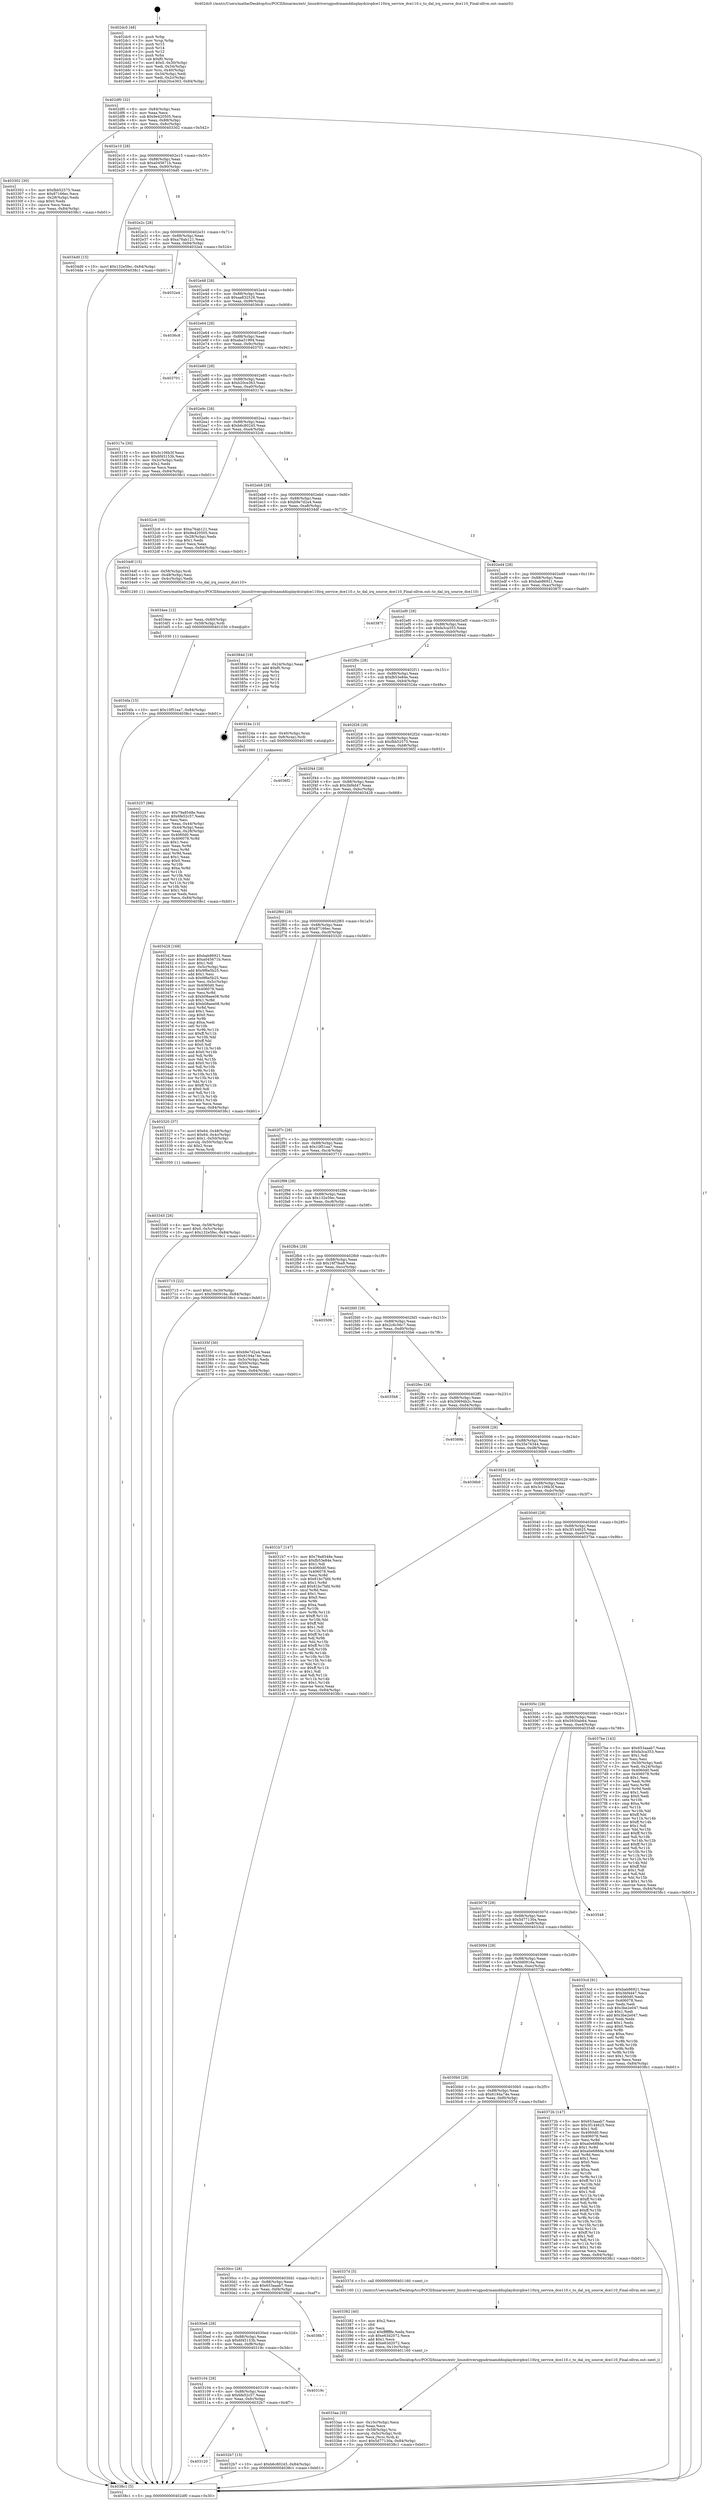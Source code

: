 digraph "0x402dc0" {
  label = "0x402dc0 (/mnt/c/Users/mathe/Desktop/tcc/POCII/binaries/extr_linuxdriversgpudrmamddisplaydcirqdce110irq_service_dce110.c_to_dal_irq_source_dce110_Final-ollvm.out::main(0))"
  labelloc = "t"
  node[shape=record]

  Entry [label="",width=0.3,height=0.3,shape=circle,fillcolor=black,style=filled]
  "0x402df0" [label="{
     0x402df0 [32]\l
     | [instrs]\l
     &nbsp;&nbsp;0x402df0 \<+6\>: mov -0x84(%rbp),%eax\l
     &nbsp;&nbsp;0x402df6 \<+2\>: mov %eax,%ecx\l
     &nbsp;&nbsp;0x402df8 \<+6\>: sub $0x9e420505,%ecx\l
     &nbsp;&nbsp;0x402dfe \<+6\>: mov %eax,-0x88(%rbp)\l
     &nbsp;&nbsp;0x402e04 \<+6\>: mov %ecx,-0x8c(%rbp)\l
     &nbsp;&nbsp;0x402e0a \<+6\>: je 0000000000403302 \<main+0x542\>\l
  }"]
  "0x403302" [label="{
     0x403302 [30]\l
     | [instrs]\l
     &nbsp;&nbsp;0x403302 \<+5\>: mov $0xfbb52575,%eax\l
     &nbsp;&nbsp;0x403307 \<+5\>: mov $0x87166ec,%ecx\l
     &nbsp;&nbsp;0x40330c \<+3\>: mov -0x28(%rbp),%edx\l
     &nbsp;&nbsp;0x40330f \<+3\>: cmp $0x0,%edx\l
     &nbsp;&nbsp;0x403312 \<+3\>: cmove %ecx,%eax\l
     &nbsp;&nbsp;0x403315 \<+6\>: mov %eax,-0x84(%rbp)\l
     &nbsp;&nbsp;0x40331b \<+5\>: jmp 00000000004038c1 \<main+0xb01\>\l
  }"]
  "0x402e10" [label="{
     0x402e10 [28]\l
     | [instrs]\l
     &nbsp;&nbsp;0x402e10 \<+5\>: jmp 0000000000402e15 \<main+0x55\>\l
     &nbsp;&nbsp;0x402e15 \<+6\>: mov -0x88(%rbp),%eax\l
     &nbsp;&nbsp;0x402e1b \<+5\>: sub $0xa045671b,%eax\l
     &nbsp;&nbsp;0x402e20 \<+6\>: mov %eax,-0x90(%rbp)\l
     &nbsp;&nbsp;0x402e26 \<+6\>: je 00000000004034d0 \<main+0x710\>\l
  }"]
  Exit [label="",width=0.3,height=0.3,shape=circle,fillcolor=black,style=filled,peripheries=2]
  "0x4034d0" [label="{
     0x4034d0 [15]\l
     | [instrs]\l
     &nbsp;&nbsp;0x4034d0 \<+10\>: movl $0x132e5fec,-0x84(%rbp)\l
     &nbsp;&nbsp;0x4034da \<+5\>: jmp 00000000004038c1 \<main+0xb01\>\l
  }"]
  "0x402e2c" [label="{
     0x402e2c [28]\l
     | [instrs]\l
     &nbsp;&nbsp;0x402e2c \<+5\>: jmp 0000000000402e31 \<main+0x71\>\l
     &nbsp;&nbsp;0x402e31 \<+6\>: mov -0x88(%rbp),%eax\l
     &nbsp;&nbsp;0x402e37 \<+5\>: sub $0xa76ab121,%eax\l
     &nbsp;&nbsp;0x402e3c \<+6\>: mov %eax,-0x94(%rbp)\l
     &nbsp;&nbsp;0x402e42 \<+6\>: je 00000000004032e4 \<main+0x524\>\l
  }"]
  "0x4034fa" [label="{
     0x4034fa [15]\l
     | [instrs]\l
     &nbsp;&nbsp;0x4034fa \<+10\>: movl $0x10f51ea7,-0x84(%rbp)\l
     &nbsp;&nbsp;0x403504 \<+5\>: jmp 00000000004038c1 \<main+0xb01\>\l
  }"]
  "0x4032e4" [label="{
     0x4032e4\l
  }", style=dashed]
  "0x402e48" [label="{
     0x402e48 [28]\l
     | [instrs]\l
     &nbsp;&nbsp;0x402e48 \<+5\>: jmp 0000000000402e4d \<main+0x8d\>\l
     &nbsp;&nbsp;0x402e4d \<+6\>: mov -0x88(%rbp),%eax\l
     &nbsp;&nbsp;0x402e53 \<+5\>: sub $0xaa832526,%eax\l
     &nbsp;&nbsp;0x402e58 \<+6\>: mov %eax,-0x98(%rbp)\l
     &nbsp;&nbsp;0x402e5e \<+6\>: je 00000000004036c8 \<main+0x908\>\l
  }"]
  "0x4034ee" [label="{
     0x4034ee [12]\l
     | [instrs]\l
     &nbsp;&nbsp;0x4034ee \<+3\>: mov %eax,-0x60(%rbp)\l
     &nbsp;&nbsp;0x4034f1 \<+4\>: mov -0x58(%rbp),%rdi\l
     &nbsp;&nbsp;0x4034f5 \<+5\>: call 0000000000401030 \<free@plt\>\l
     | [calls]\l
     &nbsp;&nbsp;0x401030 \{1\} (unknown)\l
  }"]
  "0x4036c8" [label="{
     0x4036c8\l
  }", style=dashed]
  "0x402e64" [label="{
     0x402e64 [28]\l
     | [instrs]\l
     &nbsp;&nbsp;0x402e64 \<+5\>: jmp 0000000000402e69 \<main+0xa9\>\l
     &nbsp;&nbsp;0x402e69 \<+6\>: mov -0x88(%rbp),%eax\l
     &nbsp;&nbsp;0x402e6f \<+5\>: sub $0xaba31994,%eax\l
     &nbsp;&nbsp;0x402e74 \<+6\>: mov %eax,-0x9c(%rbp)\l
     &nbsp;&nbsp;0x402e7a \<+6\>: je 0000000000403701 \<main+0x941\>\l
  }"]
  "0x4033aa" [label="{
     0x4033aa [35]\l
     | [instrs]\l
     &nbsp;&nbsp;0x4033aa \<+6\>: mov -0x10c(%rbp),%ecx\l
     &nbsp;&nbsp;0x4033b0 \<+3\>: imul %eax,%ecx\l
     &nbsp;&nbsp;0x4033b3 \<+4\>: mov -0x58(%rbp),%rsi\l
     &nbsp;&nbsp;0x4033b7 \<+4\>: movslq -0x5c(%rbp),%rdi\l
     &nbsp;&nbsp;0x4033bb \<+3\>: mov %ecx,(%rsi,%rdi,4)\l
     &nbsp;&nbsp;0x4033be \<+10\>: movl $0x5d77130a,-0x84(%rbp)\l
     &nbsp;&nbsp;0x4033c8 \<+5\>: jmp 00000000004038c1 \<main+0xb01\>\l
  }"]
  "0x403701" [label="{
     0x403701\l
  }", style=dashed]
  "0x402e80" [label="{
     0x402e80 [28]\l
     | [instrs]\l
     &nbsp;&nbsp;0x402e80 \<+5\>: jmp 0000000000402e85 \<main+0xc5\>\l
     &nbsp;&nbsp;0x402e85 \<+6\>: mov -0x88(%rbp),%eax\l
     &nbsp;&nbsp;0x402e8b \<+5\>: sub $0xb20ce363,%eax\l
     &nbsp;&nbsp;0x402e90 \<+6\>: mov %eax,-0xa0(%rbp)\l
     &nbsp;&nbsp;0x402e96 \<+6\>: je 000000000040317e \<main+0x3be\>\l
  }"]
  "0x403382" [label="{
     0x403382 [40]\l
     | [instrs]\l
     &nbsp;&nbsp;0x403382 \<+5\>: mov $0x2,%ecx\l
     &nbsp;&nbsp;0x403387 \<+1\>: cltd\l
     &nbsp;&nbsp;0x403388 \<+2\>: idiv %ecx\l
     &nbsp;&nbsp;0x40338a \<+6\>: imul $0xfffffffe,%edx,%ecx\l
     &nbsp;&nbsp;0x403390 \<+6\>: sub $0xe63d2072,%ecx\l
     &nbsp;&nbsp;0x403396 \<+3\>: add $0x1,%ecx\l
     &nbsp;&nbsp;0x403399 \<+6\>: add $0xe63d2072,%ecx\l
     &nbsp;&nbsp;0x40339f \<+6\>: mov %ecx,-0x10c(%rbp)\l
     &nbsp;&nbsp;0x4033a5 \<+5\>: call 0000000000401160 \<next_i\>\l
     | [calls]\l
     &nbsp;&nbsp;0x401160 \{1\} (/mnt/c/Users/mathe/Desktop/tcc/POCII/binaries/extr_linuxdriversgpudrmamddisplaydcirqdce110irq_service_dce110.c_to_dal_irq_source_dce110_Final-ollvm.out::next_i)\l
  }"]
  "0x40317e" [label="{
     0x40317e [30]\l
     | [instrs]\l
     &nbsp;&nbsp;0x40317e \<+5\>: mov $0x3c106b3f,%eax\l
     &nbsp;&nbsp;0x403183 \<+5\>: mov $0x6f45153b,%ecx\l
     &nbsp;&nbsp;0x403188 \<+3\>: mov -0x2c(%rbp),%edx\l
     &nbsp;&nbsp;0x40318b \<+3\>: cmp $0x2,%edx\l
     &nbsp;&nbsp;0x40318e \<+3\>: cmovne %ecx,%eax\l
     &nbsp;&nbsp;0x403191 \<+6\>: mov %eax,-0x84(%rbp)\l
     &nbsp;&nbsp;0x403197 \<+5\>: jmp 00000000004038c1 \<main+0xb01\>\l
  }"]
  "0x402e9c" [label="{
     0x402e9c [28]\l
     | [instrs]\l
     &nbsp;&nbsp;0x402e9c \<+5\>: jmp 0000000000402ea1 \<main+0xe1\>\l
     &nbsp;&nbsp;0x402ea1 \<+6\>: mov -0x88(%rbp),%eax\l
     &nbsp;&nbsp;0x402ea7 \<+5\>: sub $0xb6c80245,%eax\l
     &nbsp;&nbsp;0x402eac \<+6\>: mov %eax,-0xa4(%rbp)\l
     &nbsp;&nbsp;0x402eb2 \<+6\>: je 00000000004032c6 \<main+0x506\>\l
  }"]
  "0x4038c1" [label="{
     0x4038c1 [5]\l
     | [instrs]\l
     &nbsp;&nbsp;0x4038c1 \<+5\>: jmp 0000000000402df0 \<main+0x30\>\l
  }"]
  "0x402dc0" [label="{
     0x402dc0 [48]\l
     | [instrs]\l
     &nbsp;&nbsp;0x402dc0 \<+1\>: push %rbp\l
     &nbsp;&nbsp;0x402dc1 \<+3\>: mov %rsp,%rbp\l
     &nbsp;&nbsp;0x402dc4 \<+2\>: push %r15\l
     &nbsp;&nbsp;0x402dc6 \<+2\>: push %r14\l
     &nbsp;&nbsp;0x402dc8 \<+2\>: push %r12\l
     &nbsp;&nbsp;0x402dca \<+1\>: push %rbx\l
     &nbsp;&nbsp;0x402dcb \<+7\>: sub $0xf0,%rsp\l
     &nbsp;&nbsp;0x402dd2 \<+7\>: movl $0x0,-0x30(%rbp)\l
     &nbsp;&nbsp;0x402dd9 \<+3\>: mov %edi,-0x34(%rbp)\l
     &nbsp;&nbsp;0x402ddc \<+4\>: mov %rsi,-0x40(%rbp)\l
     &nbsp;&nbsp;0x402de0 \<+3\>: mov -0x34(%rbp),%edi\l
     &nbsp;&nbsp;0x402de3 \<+3\>: mov %edi,-0x2c(%rbp)\l
     &nbsp;&nbsp;0x402de6 \<+10\>: movl $0xb20ce363,-0x84(%rbp)\l
  }"]
  "0x403345" [label="{
     0x403345 [26]\l
     | [instrs]\l
     &nbsp;&nbsp;0x403345 \<+4\>: mov %rax,-0x58(%rbp)\l
     &nbsp;&nbsp;0x403349 \<+7\>: movl $0x0,-0x5c(%rbp)\l
     &nbsp;&nbsp;0x403350 \<+10\>: movl $0x132e5fec,-0x84(%rbp)\l
     &nbsp;&nbsp;0x40335a \<+5\>: jmp 00000000004038c1 \<main+0xb01\>\l
  }"]
  "0x4032c6" [label="{
     0x4032c6 [30]\l
     | [instrs]\l
     &nbsp;&nbsp;0x4032c6 \<+5\>: mov $0xa76ab121,%eax\l
     &nbsp;&nbsp;0x4032cb \<+5\>: mov $0x9e420505,%ecx\l
     &nbsp;&nbsp;0x4032d0 \<+3\>: mov -0x28(%rbp),%edx\l
     &nbsp;&nbsp;0x4032d3 \<+3\>: cmp $0x1,%edx\l
     &nbsp;&nbsp;0x4032d6 \<+3\>: cmovl %ecx,%eax\l
     &nbsp;&nbsp;0x4032d9 \<+6\>: mov %eax,-0x84(%rbp)\l
     &nbsp;&nbsp;0x4032df \<+5\>: jmp 00000000004038c1 \<main+0xb01\>\l
  }"]
  "0x402eb8" [label="{
     0x402eb8 [28]\l
     | [instrs]\l
     &nbsp;&nbsp;0x402eb8 \<+5\>: jmp 0000000000402ebd \<main+0xfd\>\l
     &nbsp;&nbsp;0x402ebd \<+6\>: mov -0x88(%rbp),%eax\l
     &nbsp;&nbsp;0x402ec3 \<+5\>: sub $0xb9e7d2a4,%eax\l
     &nbsp;&nbsp;0x402ec8 \<+6\>: mov %eax,-0xa8(%rbp)\l
     &nbsp;&nbsp;0x402ece \<+6\>: je 00000000004034df \<main+0x71f\>\l
  }"]
  "0x403120" [label="{
     0x403120\l
  }", style=dashed]
  "0x4034df" [label="{
     0x4034df [15]\l
     | [instrs]\l
     &nbsp;&nbsp;0x4034df \<+4\>: mov -0x58(%rbp),%rdi\l
     &nbsp;&nbsp;0x4034e3 \<+3\>: mov -0x48(%rbp),%esi\l
     &nbsp;&nbsp;0x4034e6 \<+3\>: mov -0x4c(%rbp),%edx\l
     &nbsp;&nbsp;0x4034e9 \<+5\>: call 0000000000401240 \<to_dal_irq_source_dce110\>\l
     | [calls]\l
     &nbsp;&nbsp;0x401240 \{1\} (/mnt/c/Users/mathe/Desktop/tcc/POCII/binaries/extr_linuxdriversgpudrmamddisplaydcirqdce110irq_service_dce110.c_to_dal_irq_source_dce110_Final-ollvm.out::to_dal_irq_source_dce110)\l
  }"]
  "0x402ed4" [label="{
     0x402ed4 [28]\l
     | [instrs]\l
     &nbsp;&nbsp;0x402ed4 \<+5\>: jmp 0000000000402ed9 \<main+0x119\>\l
     &nbsp;&nbsp;0x402ed9 \<+6\>: mov -0x88(%rbp),%eax\l
     &nbsp;&nbsp;0x402edf \<+5\>: sub $0xbab86921,%eax\l
     &nbsp;&nbsp;0x402ee4 \<+6\>: mov %eax,-0xac(%rbp)\l
     &nbsp;&nbsp;0x402eea \<+6\>: je 000000000040387f \<main+0xabf\>\l
  }"]
  "0x4032b7" [label="{
     0x4032b7 [15]\l
     | [instrs]\l
     &nbsp;&nbsp;0x4032b7 \<+10\>: movl $0xb6c80245,-0x84(%rbp)\l
     &nbsp;&nbsp;0x4032c1 \<+5\>: jmp 00000000004038c1 \<main+0xb01\>\l
  }"]
  "0x40387f" [label="{
     0x40387f\l
  }", style=dashed]
  "0x402ef0" [label="{
     0x402ef0 [28]\l
     | [instrs]\l
     &nbsp;&nbsp;0x402ef0 \<+5\>: jmp 0000000000402ef5 \<main+0x135\>\l
     &nbsp;&nbsp;0x402ef5 \<+6\>: mov -0x88(%rbp),%eax\l
     &nbsp;&nbsp;0x402efb \<+5\>: sub $0xfa3ca353,%eax\l
     &nbsp;&nbsp;0x402f00 \<+6\>: mov %eax,-0xb0(%rbp)\l
     &nbsp;&nbsp;0x402f06 \<+6\>: je 000000000040384d \<main+0xa8d\>\l
  }"]
  "0x403104" [label="{
     0x403104 [28]\l
     | [instrs]\l
     &nbsp;&nbsp;0x403104 \<+5\>: jmp 0000000000403109 \<main+0x349\>\l
     &nbsp;&nbsp;0x403109 \<+6\>: mov -0x88(%rbp),%eax\l
     &nbsp;&nbsp;0x40310f \<+5\>: sub $0x6fe52c57,%eax\l
     &nbsp;&nbsp;0x403114 \<+6\>: mov %eax,-0xfc(%rbp)\l
     &nbsp;&nbsp;0x40311a \<+6\>: je 00000000004032b7 \<main+0x4f7\>\l
  }"]
  "0x40384d" [label="{
     0x40384d [19]\l
     | [instrs]\l
     &nbsp;&nbsp;0x40384d \<+3\>: mov -0x24(%rbp),%eax\l
     &nbsp;&nbsp;0x403850 \<+7\>: add $0xf0,%rsp\l
     &nbsp;&nbsp;0x403857 \<+1\>: pop %rbx\l
     &nbsp;&nbsp;0x403858 \<+2\>: pop %r12\l
     &nbsp;&nbsp;0x40385a \<+2\>: pop %r14\l
     &nbsp;&nbsp;0x40385c \<+2\>: pop %r15\l
     &nbsp;&nbsp;0x40385e \<+1\>: pop %rbp\l
     &nbsp;&nbsp;0x40385f \<+1\>: ret\l
  }"]
  "0x402f0c" [label="{
     0x402f0c [28]\l
     | [instrs]\l
     &nbsp;&nbsp;0x402f0c \<+5\>: jmp 0000000000402f11 \<main+0x151\>\l
     &nbsp;&nbsp;0x402f11 \<+6\>: mov -0x88(%rbp),%eax\l
     &nbsp;&nbsp;0x402f17 \<+5\>: sub $0xfb53e84e,%eax\l
     &nbsp;&nbsp;0x402f1c \<+6\>: mov %eax,-0xb4(%rbp)\l
     &nbsp;&nbsp;0x402f22 \<+6\>: je 000000000040324a \<main+0x48a\>\l
  }"]
  "0x40319c" [label="{
     0x40319c\l
  }", style=dashed]
  "0x40324a" [label="{
     0x40324a [13]\l
     | [instrs]\l
     &nbsp;&nbsp;0x40324a \<+4\>: mov -0x40(%rbp),%rax\l
     &nbsp;&nbsp;0x40324e \<+4\>: mov 0x8(%rax),%rdi\l
     &nbsp;&nbsp;0x403252 \<+5\>: call 0000000000401060 \<atoi@plt\>\l
     | [calls]\l
     &nbsp;&nbsp;0x401060 \{1\} (unknown)\l
  }"]
  "0x402f28" [label="{
     0x402f28 [28]\l
     | [instrs]\l
     &nbsp;&nbsp;0x402f28 \<+5\>: jmp 0000000000402f2d \<main+0x16d\>\l
     &nbsp;&nbsp;0x402f2d \<+6\>: mov -0x88(%rbp),%eax\l
     &nbsp;&nbsp;0x402f33 \<+5\>: sub $0xfbb52575,%eax\l
     &nbsp;&nbsp;0x402f38 \<+6\>: mov %eax,-0xb8(%rbp)\l
     &nbsp;&nbsp;0x402f3e \<+6\>: je 00000000004036f2 \<main+0x932\>\l
  }"]
  "0x4030e8" [label="{
     0x4030e8 [28]\l
     | [instrs]\l
     &nbsp;&nbsp;0x4030e8 \<+5\>: jmp 00000000004030ed \<main+0x32d\>\l
     &nbsp;&nbsp;0x4030ed \<+6\>: mov -0x88(%rbp),%eax\l
     &nbsp;&nbsp;0x4030f3 \<+5\>: sub $0x6f45153b,%eax\l
     &nbsp;&nbsp;0x4030f8 \<+6\>: mov %eax,-0xf8(%rbp)\l
     &nbsp;&nbsp;0x4030fe \<+6\>: je 000000000040319c \<main+0x3dc\>\l
  }"]
  "0x4036f2" [label="{
     0x4036f2\l
  }", style=dashed]
  "0x402f44" [label="{
     0x402f44 [28]\l
     | [instrs]\l
     &nbsp;&nbsp;0x402f44 \<+5\>: jmp 0000000000402f49 \<main+0x189\>\l
     &nbsp;&nbsp;0x402f49 \<+6\>: mov -0x88(%rbp),%eax\l
     &nbsp;&nbsp;0x402f4f \<+5\>: sub $0x3bf4d47,%eax\l
     &nbsp;&nbsp;0x402f54 \<+6\>: mov %eax,-0xbc(%rbp)\l
     &nbsp;&nbsp;0x402f5a \<+6\>: je 0000000000403428 \<main+0x668\>\l
  }"]
  "0x4038b7" [label="{
     0x4038b7\l
  }", style=dashed]
  "0x403428" [label="{
     0x403428 [168]\l
     | [instrs]\l
     &nbsp;&nbsp;0x403428 \<+5\>: mov $0xbab86921,%eax\l
     &nbsp;&nbsp;0x40342d \<+5\>: mov $0xa045671b,%ecx\l
     &nbsp;&nbsp;0x403432 \<+2\>: mov $0x1,%dl\l
     &nbsp;&nbsp;0x403434 \<+3\>: mov -0x5c(%rbp),%esi\l
     &nbsp;&nbsp;0x403437 \<+6\>: add $0x9f6e5b25,%esi\l
     &nbsp;&nbsp;0x40343d \<+3\>: add $0x1,%esi\l
     &nbsp;&nbsp;0x403440 \<+6\>: sub $0x9f6e5b25,%esi\l
     &nbsp;&nbsp;0x403446 \<+3\>: mov %esi,-0x5c(%rbp)\l
     &nbsp;&nbsp;0x403449 \<+7\>: mov 0x4060d0,%esi\l
     &nbsp;&nbsp;0x403450 \<+7\>: mov 0x406078,%edi\l
     &nbsp;&nbsp;0x403457 \<+3\>: mov %esi,%r8d\l
     &nbsp;&nbsp;0x40345a \<+7\>: sub $0xb08aee08,%r8d\l
     &nbsp;&nbsp;0x403461 \<+4\>: sub $0x1,%r8d\l
     &nbsp;&nbsp;0x403465 \<+7\>: add $0xb08aee08,%r8d\l
     &nbsp;&nbsp;0x40346c \<+4\>: imul %r8d,%esi\l
     &nbsp;&nbsp;0x403470 \<+3\>: and $0x1,%esi\l
     &nbsp;&nbsp;0x403473 \<+3\>: cmp $0x0,%esi\l
     &nbsp;&nbsp;0x403476 \<+4\>: sete %r9b\l
     &nbsp;&nbsp;0x40347a \<+3\>: cmp $0xa,%edi\l
     &nbsp;&nbsp;0x40347d \<+4\>: setl %r10b\l
     &nbsp;&nbsp;0x403481 \<+3\>: mov %r9b,%r11b\l
     &nbsp;&nbsp;0x403484 \<+4\>: xor $0xff,%r11b\l
     &nbsp;&nbsp;0x403488 \<+3\>: mov %r10b,%bl\l
     &nbsp;&nbsp;0x40348b \<+3\>: xor $0xff,%bl\l
     &nbsp;&nbsp;0x40348e \<+3\>: xor $0x0,%dl\l
     &nbsp;&nbsp;0x403491 \<+3\>: mov %r11b,%r14b\l
     &nbsp;&nbsp;0x403494 \<+4\>: and $0x0,%r14b\l
     &nbsp;&nbsp;0x403498 \<+3\>: and %dl,%r9b\l
     &nbsp;&nbsp;0x40349b \<+3\>: mov %bl,%r15b\l
     &nbsp;&nbsp;0x40349e \<+4\>: and $0x0,%r15b\l
     &nbsp;&nbsp;0x4034a2 \<+3\>: and %dl,%r10b\l
     &nbsp;&nbsp;0x4034a5 \<+3\>: or %r9b,%r14b\l
     &nbsp;&nbsp;0x4034a8 \<+3\>: or %r10b,%r15b\l
     &nbsp;&nbsp;0x4034ab \<+3\>: xor %r15b,%r14b\l
     &nbsp;&nbsp;0x4034ae \<+3\>: or %bl,%r11b\l
     &nbsp;&nbsp;0x4034b1 \<+4\>: xor $0xff,%r11b\l
     &nbsp;&nbsp;0x4034b5 \<+3\>: or $0x0,%dl\l
     &nbsp;&nbsp;0x4034b8 \<+3\>: and %dl,%r11b\l
     &nbsp;&nbsp;0x4034bb \<+3\>: or %r11b,%r14b\l
     &nbsp;&nbsp;0x4034be \<+4\>: test $0x1,%r14b\l
     &nbsp;&nbsp;0x4034c2 \<+3\>: cmovne %ecx,%eax\l
     &nbsp;&nbsp;0x4034c5 \<+6\>: mov %eax,-0x84(%rbp)\l
     &nbsp;&nbsp;0x4034cb \<+5\>: jmp 00000000004038c1 \<main+0xb01\>\l
  }"]
  "0x402f60" [label="{
     0x402f60 [28]\l
     | [instrs]\l
     &nbsp;&nbsp;0x402f60 \<+5\>: jmp 0000000000402f65 \<main+0x1a5\>\l
     &nbsp;&nbsp;0x402f65 \<+6\>: mov -0x88(%rbp),%eax\l
     &nbsp;&nbsp;0x402f6b \<+5\>: sub $0x87166ec,%eax\l
     &nbsp;&nbsp;0x402f70 \<+6\>: mov %eax,-0xc0(%rbp)\l
     &nbsp;&nbsp;0x402f76 \<+6\>: je 0000000000403320 \<main+0x560\>\l
  }"]
  "0x4030cc" [label="{
     0x4030cc [28]\l
     | [instrs]\l
     &nbsp;&nbsp;0x4030cc \<+5\>: jmp 00000000004030d1 \<main+0x311\>\l
     &nbsp;&nbsp;0x4030d1 \<+6\>: mov -0x88(%rbp),%eax\l
     &nbsp;&nbsp;0x4030d7 \<+5\>: sub $0x653aaab7,%eax\l
     &nbsp;&nbsp;0x4030dc \<+6\>: mov %eax,-0xf4(%rbp)\l
     &nbsp;&nbsp;0x4030e2 \<+6\>: je 00000000004038b7 \<main+0xaf7\>\l
  }"]
  "0x403320" [label="{
     0x403320 [37]\l
     | [instrs]\l
     &nbsp;&nbsp;0x403320 \<+7\>: movl $0x64,-0x48(%rbp)\l
     &nbsp;&nbsp;0x403327 \<+7\>: movl $0x64,-0x4c(%rbp)\l
     &nbsp;&nbsp;0x40332e \<+7\>: movl $0x1,-0x50(%rbp)\l
     &nbsp;&nbsp;0x403335 \<+4\>: movslq -0x50(%rbp),%rax\l
     &nbsp;&nbsp;0x403339 \<+4\>: shl $0x2,%rax\l
     &nbsp;&nbsp;0x40333d \<+3\>: mov %rax,%rdi\l
     &nbsp;&nbsp;0x403340 \<+5\>: call 0000000000401050 \<malloc@plt\>\l
     | [calls]\l
     &nbsp;&nbsp;0x401050 \{1\} (unknown)\l
  }"]
  "0x402f7c" [label="{
     0x402f7c [28]\l
     | [instrs]\l
     &nbsp;&nbsp;0x402f7c \<+5\>: jmp 0000000000402f81 \<main+0x1c1\>\l
     &nbsp;&nbsp;0x402f81 \<+6\>: mov -0x88(%rbp),%eax\l
     &nbsp;&nbsp;0x402f87 \<+5\>: sub $0x10f51ea7,%eax\l
     &nbsp;&nbsp;0x402f8c \<+6\>: mov %eax,-0xc4(%rbp)\l
     &nbsp;&nbsp;0x402f92 \<+6\>: je 0000000000403715 \<main+0x955\>\l
  }"]
  "0x40337d" [label="{
     0x40337d [5]\l
     | [instrs]\l
     &nbsp;&nbsp;0x40337d \<+5\>: call 0000000000401160 \<next_i\>\l
     | [calls]\l
     &nbsp;&nbsp;0x401160 \{1\} (/mnt/c/Users/mathe/Desktop/tcc/POCII/binaries/extr_linuxdriversgpudrmamddisplaydcirqdce110irq_service_dce110.c_to_dal_irq_source_dce110_Final-ollvm.out::next_i)\l
  }"]
  "0x403715" [label="{
     0x403715 [22]\l
     | [instrs]\l
     &nbsp;&nbsp;0x403715 \<+7\>: movl $0x0,-0x30(%rbp)\l
     &nbsp;&nbsp;0x40371c \<+10\>: movl $0x5fd0916a,-0x84(%rbp)\l
     &nbsp;&nbsp;0x403726 \<+5\>: jmp 00000000004038c1 \<main+0xb01\>\l
  }"]
  "0x402f98" [label="{
     0x402f98 [28]\l
     | [instrs]\l
     &nbsp;&nbsp;0x402f98 \<+5\>: jmp 0000000000402f9d \<main+0x1dd\>\l
     &nbsp;&nbsp;0x402f9d \<+6\>: mov -0x88(%rbp),%eax\l
     &nbsp;&nbsp;0x402fa3 \<+5\>: sub $0x132e5fec,%eax\l
     &nbsp;&nbsp;0x402fa8 \<+6\>: mov %eax,-0xc8(%rbp)\l
     &nbsp;&nbsp;0x402fae \<+6\>: je 000000000040335f \<main+0x59f\>\l
  }"]
  "0x4030b0" [label="{
     0x4030b0 [28]\l
     | [instrs]\l
     &nbsp;&nbsp;0x4030b0 \<+5\>: jmp 00000000004030b5 \<main+0x2f5\>\l
     &nbsp;&nbsp;0x4030b5 \<+6\>: mov -0x88(%rbp),%eax\l
     &nbsp;&nbsp;0x4030bb \<+5\>: sub $0x6194a74e,%eax\l
     &nbsp;&nbsp;0x4030c0 \<+6\>: mov %eax,-0xf0(%rbp)\l
     &nbsp;&nbsp;0x4030c6 \<+6\>: je 000000000040337d \<main+0x5bd\>\l
  }"]
  "0x40335f" [label="{
     0x40335f [30]\l
     | [instrs]\l
     &nbsp;&nbsp;0x40335f \<+5\>: mov $0xb9e7d2a4,%eax\l
     &nbsp;&nbsp;0x403364 \<+5\>: mov $0x6194a74e,%ecx\l
     &nbsp;&nbsp;0x403369 \<+3\>: mov -0x5c(%rbp),%edx\l
     &nbsp;&nbsp;0x40336c \<+3\>: cmp -0x50(%rbp),%edx\l
     &nbsp;&nbsp;0x40336f \<+3\>: cmovl %ecx,%eax\l
     &nbsp;&nbsp;0x403372 \<+6\>: mov %eax,-0x84(%rbp)\l
     &nbsp;&nbsp;0x403378 \<+5\>: jmp 00000000004038c1 \<main+0xb01\>\l
  }"]
  "0x402fb4" [label="{
     0x402fb4 [28]\l
     | [instrs]\l
     &nbsp;&nbsp;0x402fb4 \<+5\>: jmp 0000000000402fb9 \<main+0x1f9\>\l
     &nbsp;&nbsp;0x402fb9 \<+6\>: mov -0x88(%rbp),%eax\l
     &nbsp;&nbsp;0x402fbf \<+5\>: sub $0x16f7fea9,%eax\l
     &nbsp;&nbsp;0x402fc4 \<+6\>: mov %eax,-0xcc(%rbp)\l
     &nbsp;&nbsp;0x402fca \<+6\>: je 0000000000403509 \<main+0x749\>\l
  }"]
  "0x40372b" [label="{
     0x40372b [147]\l
     | [instrs]\l
     &nbsp;&nbsp;0x40372b \<+5\>: mov $0x653aaab7,%eax\l
     &nbsp;&nbsp;0x403730 \<+5\>: mov $0x3f144625,%ecx\l
     &nbsp;&nbsp;0x403735 \<+2\>: mov $0x1,%dl\l
     &nbsp;&nbsp;0x403737 \<+7\>: mov 0x4060d0,%esi\l
     &nbsp;&nbsp;0x40373e \<+7\>: mov 0x406078,%edi\l
     &nbsp;&nbsp;0x403745 \<+3\>: mov %esi,%r8d\l
     &nbsp;&nbsp;0x403748 \<+7\>: sub $0xa0e688de,%r8d\l
     &nbsp;&nbsp;0x40374f \<+4\>: sub $0x1,%r8d\l
     &nbsp;&nbsp;0x403753 \<+7\>: add $0xa0e688de,%r8d\l
     &nbsp;&nbsp;0x40375a \<+4\>: imul %r8d,%esi\l
     &nbsp;&nbsp;0x40375e \<+3\>: and $0x1,%esi\l
     &nbsp;&nbsp;0x403761 \<+3\>: cmp $0x0,%esi\l
     &nbsp;&nbsp;0x403764 \<+4\>: sete %r9b\l
     &nbsp;&nbsp;0x403768 \<+3\>: cmp $0xa,%edi\l
     &nbsp;&nbsp;0x40376b \<+4\>: setl %r10b\l
     &nbsp;&nbsp;0x40376f \<+3\>: mov %r9b,%r11b\l
     &nbsp;&nbsp;0x403772 \<+4\>: xor $0xff,%r11b\l
     &nbsp;&nbsp;0x403776 \<+3\>: mov %r10b,%bl\l
     &nbsp;&nbsp;0x403779 \<+3\>: xor $0xff,%bl\l
     &nbsp;&nbsp;0x40377c \<+3\>: xor $0x1,%dl\l
     &nbsp;&nbsp;0x40377f \<+3\>: mov %r11b,%r14b\l
     &nbsp;&nbsp;0x403782 \<+4\>: and $0xff,%r14b\l
     &nbsp;&nbsp;0x403786 \<+3\>: and %dl,%r9b\l
     &nbsp;&nbsp;0x403789 \<+3\>: mov %bl,%r15b\l
     &nbsp;&nbsp;0x40378c \<+4\>: and $0xff,%r15b\l
     &nbsp;&nbsp;0x403790 \<+3\>: and %dl,%r10b\l
     &nbsp;&nbsp;0x403793 \<+3\>: or %r9b,%r14b\l
     &nbsp;&nbsp;0x403796 \<+3\>: or %r10b,%r15b\l
     &nbsp;&nbsp;0x403799 \<+3\>: xor %r15b,%r14b\l
     &nbsp;&nbsp;0x40379c \<+3\>: or %bl,%r11b\l
     &nbsp;&nbsp;0x40379f \<+4\>: xor $0xff,%r11b\l
     &nbsp;&nbsp;0x4037a3 \<+3\>: or $0x1,%dl\l
     &nbsp;&nbsp;0x4037a6 \<+3\>: and %dl,%r11b\l
     &nbsp;&nbsp;0x4037a9 \<+3\>: or %r11b,%r14b\l
     &nbsp;&nbsp;0x4037ac \<+4\>: test $0x1,%r14b\l
     &nbsp;&nbsp;0x4037b0 \<+3\>: cmovne %ecx,%eax\l
     &nbsp;&nbsp;0x4037b3 \<+6\>: mov %eax,-0x84(%rbp)\l
     &nbsp;&nbsp;0x4037b9 \<+5\>: jmp 00000000004038c1 \<main+0xb01\>\l
  }"]
  "0x403509" [label="{
     0x403509\l
  }", style=dashed]
  "0x402fd0" [label="{
     0x402fd0 [28]\l
     | [instrs]\l
     &nbsp;&nbsp;0x402fd0 \<+5\>: jmp 0000000000402fd5 \<main+0x215\>\l
     &nbsp;&nbsp;0x402fd5 \<+6\>: mov -0x88(%rbp),%eax\l
     &nbsp;&nbsp;0x402fdb \<+5\>: sub $0x2c6c56c7,%eax\l
     &nbsp;&nbsp;0x402fe0 \<+6\>: mov %eax,-0xd0(%rbp)\l
     &nbsp;&nbsp;0x402fe6 \<+6\>: je 00000000004035b6 \<main+0x7f6\>\l
  }"]
  "0x403094" [label="{
     0x403094 [28]\l
     | [instrs]\l
     &nbsp;&nbsp;0x403094 \<+5\>: jmp 0000000000403099 \<main+0x2d9\>\l
     &nbsp;&nbsp;0x403099 \<+6\>: mov -0x88(%rbp),%eax\l
     &nbsp;&nbsp;0x40309f \<+5\>: sub $0x5fd0916a,%eax\l
     &nbsp;&nbsp;0x4030a4 \<+6\>: mov %eax,-0xec(%rbp)\l
     &nbsp;&nbsp;0x4030aa \<+6\>: je 000000000040372b \<main+0x96b\>\l
  }"]
  "0x4035b6" [label="{
     0x4035b6\l
  }", style=dashed]
  "0x402fec" [label="{
     0x402fec [28]\l
     | [instrs]\l
     &nbsp;&nbsp;0x402fec \<+5\>: jmp 0000000000402ff1 \<main+0x231\>\l
     &nbsp;&nbsp;0x402ff1 \<+6\>: mov -0x88(%rbp),%eax\l
     &nbsp;&nbsp;0x402ff7 \<+5\>: sub $0x30694b2c,%eax\l
     &nbsp;&nbsp;0x402ffc \<+6\>: mov %eax,-0xd4(%rbp)\l
     &nbsp;&nbsp;0x403002 \<+6\>: je 000000000040389b \<main+0xadb\>\l
  }"]
  "0x4033cd" [label="{
     0x4033cd [91]\l
     | [instrs]\l
     &nbsp;&nbsp;0x4033cd \<+5\>: mov $0xbab86921,%eax\l
     &nbsp;&nbsp;0x4033d2 \<+5\>: mov $0x3bf4d47,%ecx\l
     &nbsp;&nbsp;0x4033d7 \<+7\>: mov 0x4060d0,%edx\l
     &nbsp;&nbsp;0x4033de \<+7\>: mov 0x406078,%esi\l
     &nbsp;&nbsp;0x4033e5 \<+2\>: mov %edx,%edi\l
     &nbsp;&nbsp;0x4033e7 \<+6\>: sub $0x3be2e047,%edi\l
     &nbsp;&nbsp;0x4033ed \<+3\>: sub $0x1,%edi\l
     &nbsp;&nbsp;0x4033f0 \<+6\>: add $0x3be2e047,%edi\l
     &nbsp;&nbsp;0x4033f6 \<+3\>: imul %edi,%edx\l
     &nbsp;&nbsp;0x4033f9 \<+3\>: and $0x1,%edx\l
     &nbsp;&nbsp;0x4033fc \<+3\>: cmp $0x0,%edx\l
     &nbsp;&nbsp;0x4033ff \<+4\>: sete %r8b\l
     &nbsp;&nbsp;0x403403 \<+3\>: cmp $0xa,%esi\l
     &nbsp;&nbsp;0x403406 \<+4\>: setl %r9b\l
     &nbsp;&nbsp;0x40340a \<+3\>: mov %r8b,%r10b\l
     &nbsp;&nbsp;0x40340d \<+3\>: and %r9b,%r10b\l
     &nbsp;&nbsp;0x403410 \<+3\>: xor %r9b,%r8b\l
     &nbsp;&nbsp;0x403413 \<+3\>: or %r8b,%r10b\l
     &nbsp;&nbsp;0x403416 \<+4\>: test $0x1,%r10b\l
     &nbsp;&nbsp;0x40341a \<+3\>: cmovne %ecx,%eax\l
     &nbsp;&nbsp;0x40341d \<+6\>: mov %eax,-0x84(%rbp)\l
     &nbsp;&nbsp;0x403423 \<+5\>: jmp 00000000004038c1 \<main+0xb01\>\l
  }"]
  "0x40389b" [label="{
     0x40389b\l
  }", style=dashed]
  "0x403008" [label="{
     0x403008 [28]\l
     | [instrs]\l
     &nbsp;&nbsp;0x403008 \<+5\>: jmp 000000000040300d \<main+0x24d\>\l
     &nbsp;&nbsp;0x40300d \<+6\>: mov -0x88(%rbp),%eax\l
     &nbsp;&nbsp;0x403013 \<+5\>: sub $0x35e76344,%eax\l
     &nbsp;&nbsp;0x403018 \<+6\>: mov %eax,-0xd8(%rbp)\l
     &nbsp;&nbsp;0x40301e \<+6\>: je 00000000004036b9 \<main+0x8f9\>\l
  }"]
  "0x403078" [label="{
     0x403078 [28]\l
     | [instrs]\l
     &nbsp;&nbsp;0x403078 \<+5\>: jmp 000000000040307d \<main+0x2bd\>\l
     &nbsp;&nbsp;0x40307d \<+6\>: mov -0x88(%rbp),%eax\l
     &nbsp;&nbsp;0x403083 \<+5\>: sub $0x5d77130a,%eax\l
     &nbsp;&nbsp;0x403088 \<+6\>: mov %eax,-0xe8(%rbp)\l
     &nbsp;&nbsp;0x40308e \<+6\>: je 00000000004033cd \<main+0x60d\>\l
  }"]
  "0x4036b9" [label="{
     0x4036b9\l
  }", style=dashed]
  "0x403024" [label="{
     0x403024 [28]\l
     | [instrs]\l
     &nbsp;&nbsp;0x403024 \<+5\>: jmp 0000000000403029 \<main+0x269\>\l
     &nbsp;&nbsp;0x403029 \<+6\>: mov -0x88(%rbp),%eax\l
     &nbsp;&nbsp;0x40302f \<+5\>: sub $0x3c106b3f,%eax\l
     &nbsp;&nbsp;0x403034 \<+6\>: mov %eax,-0xdc(%rbp)\l
     &nbsp;&nbsp;0x40303a \<+6\>: je 00000000004031b7 \<main+0x3f7\>\l
  }"]
  "0x403548" [label="{
     0x403548\l
  }", style=dashed]
  "0x4031b7" [label="{
     0x4031b7 [147]\l
     | [instrs]\l
     &nbsp;&nbsp;0x4031b7 \<+5\>: mov $0x79a8548e,%eax\l
     &nbsp;&nbsp;0x4031bc \<+5\>: mov $0xfb53e84e,%ecx\l
     &nbsp;&nbsp;0x4031c1 \<+2\>: mov $0x1,%dl\l
     &nbsp;&nbsp;0x4031c3 \<+7\>: mov 0x4060d0,%esi\l
     &nbsp;&nbsp;0x4031ca \<+7\>: mov 0x406078,%edi\l
     &nbsp;&nbsp;0x4031d1 \<+3\>: mov %esi,%r8d\l
     &nbsp;&nbsp;0x4031d4 \<+7\>: sub $0x81bc7bfd,%r8d\l
     &nbsp;&nbsp;0x4031db \<+4\>: sub $0x1,%r8d\l
     &nbsp;&nbsp;0x4031df \<+7\>: add $0x81bc7bfd,%r8d\l
     &nbsp;&nbsp;0x4031e6 \<+4\>: imul %r8d,%esi\l
     &nbsp;&nbsp;0x4031ea \<+3\>: and $0x1,%esi\l
     &nbsp;&nbsp;0x4031ed \<+3\>: cmp $0x0,%esi\l
     &nbsp;&nbsp;0x4031f0 \<+4\>: sete %r9b\l
     &nbsp;&nbsp;0x4031f4 \<+3\>: cmp $0xa,%edi\l
     &nbsp;&nbsp;0x4031f7 \<+4\>: setl %r10b\l
     &nbsp;&nbsp;0x4031fb \<+3\>: mov %r9b,%r11b\l
     &nbsp;&nbsp;0x4031fe \<+4\>: xor $0xff,%r11b\l
     &nbsp;&nbsp;0x403202 \<+3\>: mov %r10b,%bl\l
     &nbsp;&nbsp;0x403205 \<+3\>: xor $0xff,%bl\l
     &nbsp;&nbsp;0x403208 \<+3\>: xor $0x1,%dl\l
     &nbsp;&nbsp;0x40320b \<+3\>: mov %r11b,%r14b\l
     &nbsp;&nbsp;0x40320e \<+4\>: and $0xff,%r14b\l
     &nbsp;&nbsp;0x403212 \<+3\>: and %dl,%r9b\l
     &nbsp;&nbsp;0x403215 \<+3\>: mov %bl,%r15b\l
     &nbsp;&nbsp;0x403218 \<+4\>: and $0xff,%r15b\l
     &nbsp;&nbsp;0x40321c \<+3\>: and %dl,%r10b\l
     &nbsp;&nbsp;0x40321f \<+3\>: or %r9b,%r14b\l
     &nbsp;&nbsp;0x403222 \<+3\>: or %r10b,%r15b\l
     &nbsp;&nbsp;0x403225 \<+3\>: xor %r15b,%r14b\l
     &nbsp;&nbsp;0x403228 \<+3\>: or %bl,%r11b\l
     &nbsp;&nbsp;0x40322b \<+4\>: xor $0xff,%r11b\l
     &nbsp;&nbsp;0x40322f \<+3\>: or $0x1,%dl\l
     &nbsp;&nbsp;0x403232 \<+3\>: and %dl,%r11b\l
     &nbsp;&nbsp;0x403235 \<+3\>: or %r11b,%r14b\l
     &nbsp;&nbsp;0x403238 \<+4\>: test $0x1,%r14b\l
     &nbsp;&nbsp;0x40323c \<+3\>: cmovne %ecx,%eax\l
     &nbsp;&nbsp;0x40323f \<+6\>: mov %eax,-0x84(%rbp)\l
     &nbsp;&nbsp;0x403245 \<+5\>: jmp 00000000004038c1 \<main+0xb01\>\l
  }"]
  "0x403040" [label="{
     0x403040 [28]\l
     | [instrs]\l
     &nbsp;&nbsp;0x403040 \<+5\>: jmp 0000000000403045 \<main+0x285\>\l
     &nbsp;&nbsp;0x403045 \<+6\>: mov -0x88(%rbp),%eax\l
     &nbsp;&nbsp;0x40304b \<+5\>: sub $0x3f144625,%eax\l
     &nbsp;&nbsp;0x403050 \<+6\>: mov %eax,-0xe0(%rbp)\l
     &nbsp;&nbsp;0x403056 \<+6\>: je 00000000004037be \<main+0x9fe\>\l
  }"]
  "0x403257" [label="{
     0x403257 [96]\l
     | [instrs]\l
     &nbsp;&nbsp;0x403257 \<+5\>: mov $0x79a8548e,%ecx\l
     &nbsp;&nbsp;0x40325c \<+5\>: mov $0x6fe52c57,%edx\l
     &nbsp;&nbsp;0x403261 \<+2\>: xor %esi,%esi\l
     &nbsp;&nbsp;0x403263 \<+3\>: mov %eax,-0x44(%rbp)\l
     &nbsp;&nbsp;0x403266 \<+3\>: mov -0x44(%rbp),%eax\l
     &nbsp;&nbsp;0x403269 \<+3\>: mov %eax,-0x28(%rbp)\l
     &nbsp;&nbsp;0x40326c \<+7\>: mov 0x4060d0,%eax\l
     &nbsp;&nbsp;0x403273 \<+8\>: mov 0x406078,%r8d\l
     &nbsp;&nbsp;0x40327b \<+3\>: sub $0x1,%esi\l
     &nbsp;&nbsp;0x40327e \<+3\>: mov %eax,%r9d\l
     &nbsp;&nbsp;0x403281 \<+3\>: add %esi,%r9d\l
     &nbsp;&nbsp;0x403284 \<+4\>: imul %r9d,%eax\l
     &nbsp;&nbsp;0x403288 \<+3\>: and $0x1,%eax\l
     &nbsp;&nbsp;0x40328b \<+3\>: cmp $0x0,%eax\l
     &nbsp;&nbsp;0x40328e \<+4\>: sete %r10b\l
     &nbsp;&nbsp;0x403292 \<+4\>: cmp $0xa,%r8d\l
     &nbsp;&nbsp;0x403296 \<+4\>: setl %r11b\l
     &nbsp;&nbsp;0x40329a \<+3\>: mov %r10b,%bl\l
     &nbsp;&nbsp;0x40329d \<+3\>: and %r11b,%bl\l
     &nbsp;&nbsp;0x4032a0 \<+3\>: xor %r11b,%r10b\l
     &nbsp;&nbsp;0x4032a3 \<+3\>: or %r10b,%bl\l
     &nbsp;&nbsp;0x4032a6 \<+3\>: test $0x1,%bl\l
     &nbsp;&nbsp;0x4032a9 \<+3\>: cmovne %edx,%ecx\l
     &nbsp;&nbsp;0x4032ac \<+6\>: mov %ecx,-0x84(%rbp)\l
     &nbsp;&nbsp;0x4032b2 \<+5\>: jmp 00000000004038c1 \<main+0xb01\>\l
  }"]
  "0x40305c" [label="{
     0x40305c [28]\l
     | [instrs]\l
     &nbsp;&nbsp;0x40305c \<+5\>: jmp 0000000000403061 \<main+0x2a1\>\l
     &nbsp;&nbsp;0x403061 \<+6\>: mov -0x88(%rbp),%eax\l
     &nbsp;&nbsp;0x403067 \<+5\>: sub $0x5930ab64,%eax\l
     &nbsp;&nbsp;0x40306c \<+6\>: mov %eax,-0xe4(%rbp)\l
     &nbsp;&nbsp;0x403072 \<+6\>: je 0000000000403548 \<main+0x788\>\l
  }"]
  "0x4037be" [label="{
     0x4037be [143]\l
     | [instrs]\l
     &nbsp;&nbsp;0x4037be \<+5\>: mov $0x653aaab7,%eax\l
     &nbsp;&nbsp;0x4037c3 \<+5\>: mov $0xfa3ca353,%ecx\l
     &nbsp;&nbsp;0x4037c8 \<+2\>: mov $0x1,%dl\l
     &nbsp;&nbsp;0x4037ca \<+2\>: xor %esi,%esi\l
     &nbsp;&nbsp;0x4037cc \<+3\>: mov -0x30(%rbp),%edi\l
     &nbsp;&nbsp;0x4037cf \<+3\>: mov %edi,-0x24(%rbp)\l
     &nbsp;&nbsp;0x4037d2 \<+7\>: mov 0x4060d0,%edi\l
     &nbsp;&nbsp;0x4037d9 \<+8\>: mov 0x406078,%r8d\l
     &nbsp;&nbsp;0x4037e1 \<+3\>: sub $0x1,%esi\l
     &nbsp;&nbsp;0x4037e4 \<+3\>: mov %edi,%r9d\l
     &nbsp;&nbsp;0x4037e7 \<+3\>: add %esi,%r9d\l
     &nbsp;&nbsp;0x4037ea \<+4\>: imul %r9d,%edi\l
     &nbsp;&nbsp;0x4037ee \<+3\>: and $0x1,%edi\l
     &nbsp;&nbsp;0x4037f1 \<+3\>: cmp $0x0,%edi\l
     &nbsp;&nbsp;0x4037f4 \<+4\>: sete %r10b\l
     &nbsp;&nbsp;0x4037f8 \<+4\>: cmp $0xa,%r8d\l
     &nbsp;&nbsp;0x4037fc \<+4\>: setl %r11b\l
     &nbsp;&nbsp;0x403800 \<+3\>: mov %r10b,%bl\l
     &nbsp;&nbsp;0x403803 \<+3\>: xor $0xff,%bl\l
     &nbsp;&nbsp;0x403806 \<+3\>: mov %r11b,%r14b\l
     &nbsp;&nbsp;0x403809 \<+4\>: xor $0xff,%r14b\l
     &nbsp;&nbsp;0x40380d \<+3\>: xor $0x1,%dl\l
     &nbsp;&nbsp;0x403810 \<+3\>: mov %bl,%r15b\l
     &nbsp;&nbsp;0x403813 \<+4\>: and $0xff,%r15b\l
     &nbsp;&nbsp;0x403817 \<+3\>: and %dl,%r10b\l
     &nbsp;&nbsp;0x40381a \<+3\>: mov %r14b,%r12b\l
     &nbsp;&nbsp;0x40381d \<+4\>: and $0xff,%r12b\l
     &nbsp;&nbsp;0x403821 \<+3\>: and %dl,%r11b\l
     &nbsp;&nbsp;0x403824 \<+3\>: or %r10b,%r15b\l
     &nbsp;&nbsp;0x403827 \<+3\>: or %r11b,%r12b\l
     &nbsp;&nbsp;0x40382a \<+3\>: xor %r12b,%r15b\l
     &nbsp;&nbsp;0x40382d \<+3\>: or %r14b,%bl\l
     &nbsp;&nbsp;0x403830 \<+3\>: xor $0xff,%bl\l
     &nbsp;&nbsp;0x403833 \<+3\>: or $0x1,%dl\l
     &nbsp;&nbsp;0x403836 \<+2\>: and %dl,%bl\l
     &nbsp;&nbsp;0x403838 \<+3\>: or %bl,%r15b\l
     &nbsp;&nbsp;0x40383b \<+4\>: test $0x1,%r15b\l
     &nbsp;&nbsp;0x40383f \<+3\>: cmovne %ecx,%eax\l
     &nbsp;&nbsp;0x403842 \<+6\>: mov %eax,-0x84(%rbp)\l
     &nbsp;&nbsp;0x403848 \<+5\>: jmp 00000000004038c1 \<main+0xb01\>\l
  }"]
  Entry -> "0x402dc0" [label=" 1"]
  "0x402df0" -> "0x403302" [label=" 1"]
  "0x402df0" -> "0x402e10" [label=" 17"]
  "0x40384d" -> Exit [label=" 1"]
  "0x402e10" -> "0x4034d0" [label=" 1"]
  "0x402e10" -> "0x402e2c" [label=" 16"]
  "0x4037be" -> "0x4038c1" [label=" 1"]
  "0x402e2c" -> "0x4032e4" [label=" 0"]
  "0x402e2c" -> "0x402e48" [label=" 16"]
  "0x40372b" -> "0x4038c1" [label=" 1"]
  "0x402e48" -> "0x4036c8" [label=" 0"]
  "0x402e48" -> "0x402e64" [label=" 16"]
  "0x403715" -> "0x4038c1" [label=" 1"]
  "0x402e64" -> "0x403701" [label=" 0"]
  "0x402e64" -> "0x402e80" [label=" 16"]
  "0x4034fa" -> "0x4038c1" [label=" 1"]
  "0x402e80" -> "0x40317e" [label=" 1"]
  "0x402e80" -> "0x402e9c" [label=" 15"]
  "0x40317e" -> "0x4038c1" [label=" 1"]
  "0x402dc0" -> "0x402df0" [label=" 1"]
  "0x4038c1" -> "0x402df0" [label=" 17"]
  "0x4034ee" -> "0x4034fa" [label=" 1"]
  "0x402e9c" -> "0x4032c6" [label=" 1"]
  "0x402e9c" -> "0x402eb8" [label=" 14"]
  "0x4034df" -> "0x4034ee" [label=" 1"]
  "0x402eb8" -> "0x4034df" [label=" 1"]
  "0x402eb8" -> "0x402ed4" [label=" 13"]
  "0x4034d0" -> "0x4038c1" [label=" 1"]
  "0x402ed4" -> "0x40387f" [label=" 0"]
  "0x402ed4" -> "0x402ef0" [label=" 13"]
  "0x403428" -> "0x4038c1" [label=" 1"]
  "0x402ef0" -> "0x40384d" [label=" 1"]
  "0x402ef0" -> "0x402f0c" [label=" 12"]
  "0x4033aa" -> "0x4038c1" [label=" 1"]
  "0x402f0c" -> "0x40324a" [label=" 1"]
  "0x402f0c" -> "0x402f28" [label=" 11"]
  "0x403382" -> "0x4033aa" [label=" 1"]
  "0x402f28" -> "0x4036f2" [label=" 0"]
  "0x402f28" -> "0x402f44" [label=" 11"]
  "0x40335f" -> "0x4038c1" [label=" 2"]
  "0x402f44" -> "0x403428" [label=" 1"]
  "0x402f44" -> "0x402f60" [label=" 10"]
  "0x403345" -> "0x4038c1" [label=" 1"]
  "0x402f60" -> "0x403320" [label=" 1"]
  "0x402f60" -> "0x402f7c" [label=" 9"]
  "0x403302" -> "0x4038c1" [label=" 1"]
  "0x402f7c" -> "0x403715" [label=" 1"]
  "0x402f7c" -> "0x402f98" [label=" 8"]
  "0x4032c6" -> "0x4038c1" [label=" 1"]
  "0x402f98" -> "0x40335f" [label=" 2"]
  "0x402f98" -> "0x402fb4" [label=" 6"]
  "0x403104" -> "0x403120" [label=" 0"]
  "0x402fb4" -> "0x403509" [label=" 0"]
  "0x402fb4" -> "0x402fd0" [label=" 6"]
  "0x403104" -> "0x4032b7" [label=" 1"]
  "0x402fd0" -> "0x4035b6" [label=" 0"]
  "0x402fd0" -> "0x402fec" [label=" 6"]
  "0x4030e8" -> "0x403104" [label=" 1"]
  "0x402fec" -> "0x40389b" [label=" 0"]
  "0x402fec" -> "0x403008" [label=" 6"]
  "0x4030e8" -> "0x40319c" [label=" 0"]
  "0x403008" -> "0x4036b9" [label=" 0"]
  "0x403008" -> "0x403024" [label=" 6"]
  "0x4030cc" -> "0x4030e8" [label=" 1"]
  "0x403024" -> "0x4031b7" [label=" 1"]
  "0x403024" -> "0x403040" [label=" 5"]
  "0x4031b7" -> "0x4038c1" [label=" 1"]
  "0x40324a" -> "0x403257" [label=" 1"]
  "0x403257" -> "0x4038c1" [label=" 1"]
  "0x4030cc" -> "0x4038b7" [label=" 0"]
  "0x403040" -> "0x4037be" [label=" 1"]
  "0x403040" -> "0x40305c" [label=" 4"]
  "0x403320" -> "0x403345" [label=" 1"]
  "0x40305c" -> "0x403548" [label=" 0"]
  "0x40305c" -> "0x403078" [label=" 4"]
  "0x40337d" -> "0x403382" [label=" 1"]
  "0x403078" -> "0x4033cd" [label=" 1"]
  "0x403078" -> "0x403094" [label=" 3"]
  "0x4033cd" -> "0x4038c1" [label=" 1"]
  "0x403094" -> "0x40372b" [label=" 1"]
  "0x403094" -> "0x4030b0" [label=" 2"]
  "0x4032b7" -> "0x4038c1" [label=" 1"]
  "0x4030b0" -> "0x40337d" [label=" 1"]
  "0x4030b0" -> "0x4030cc" [label=" 1"]
}
